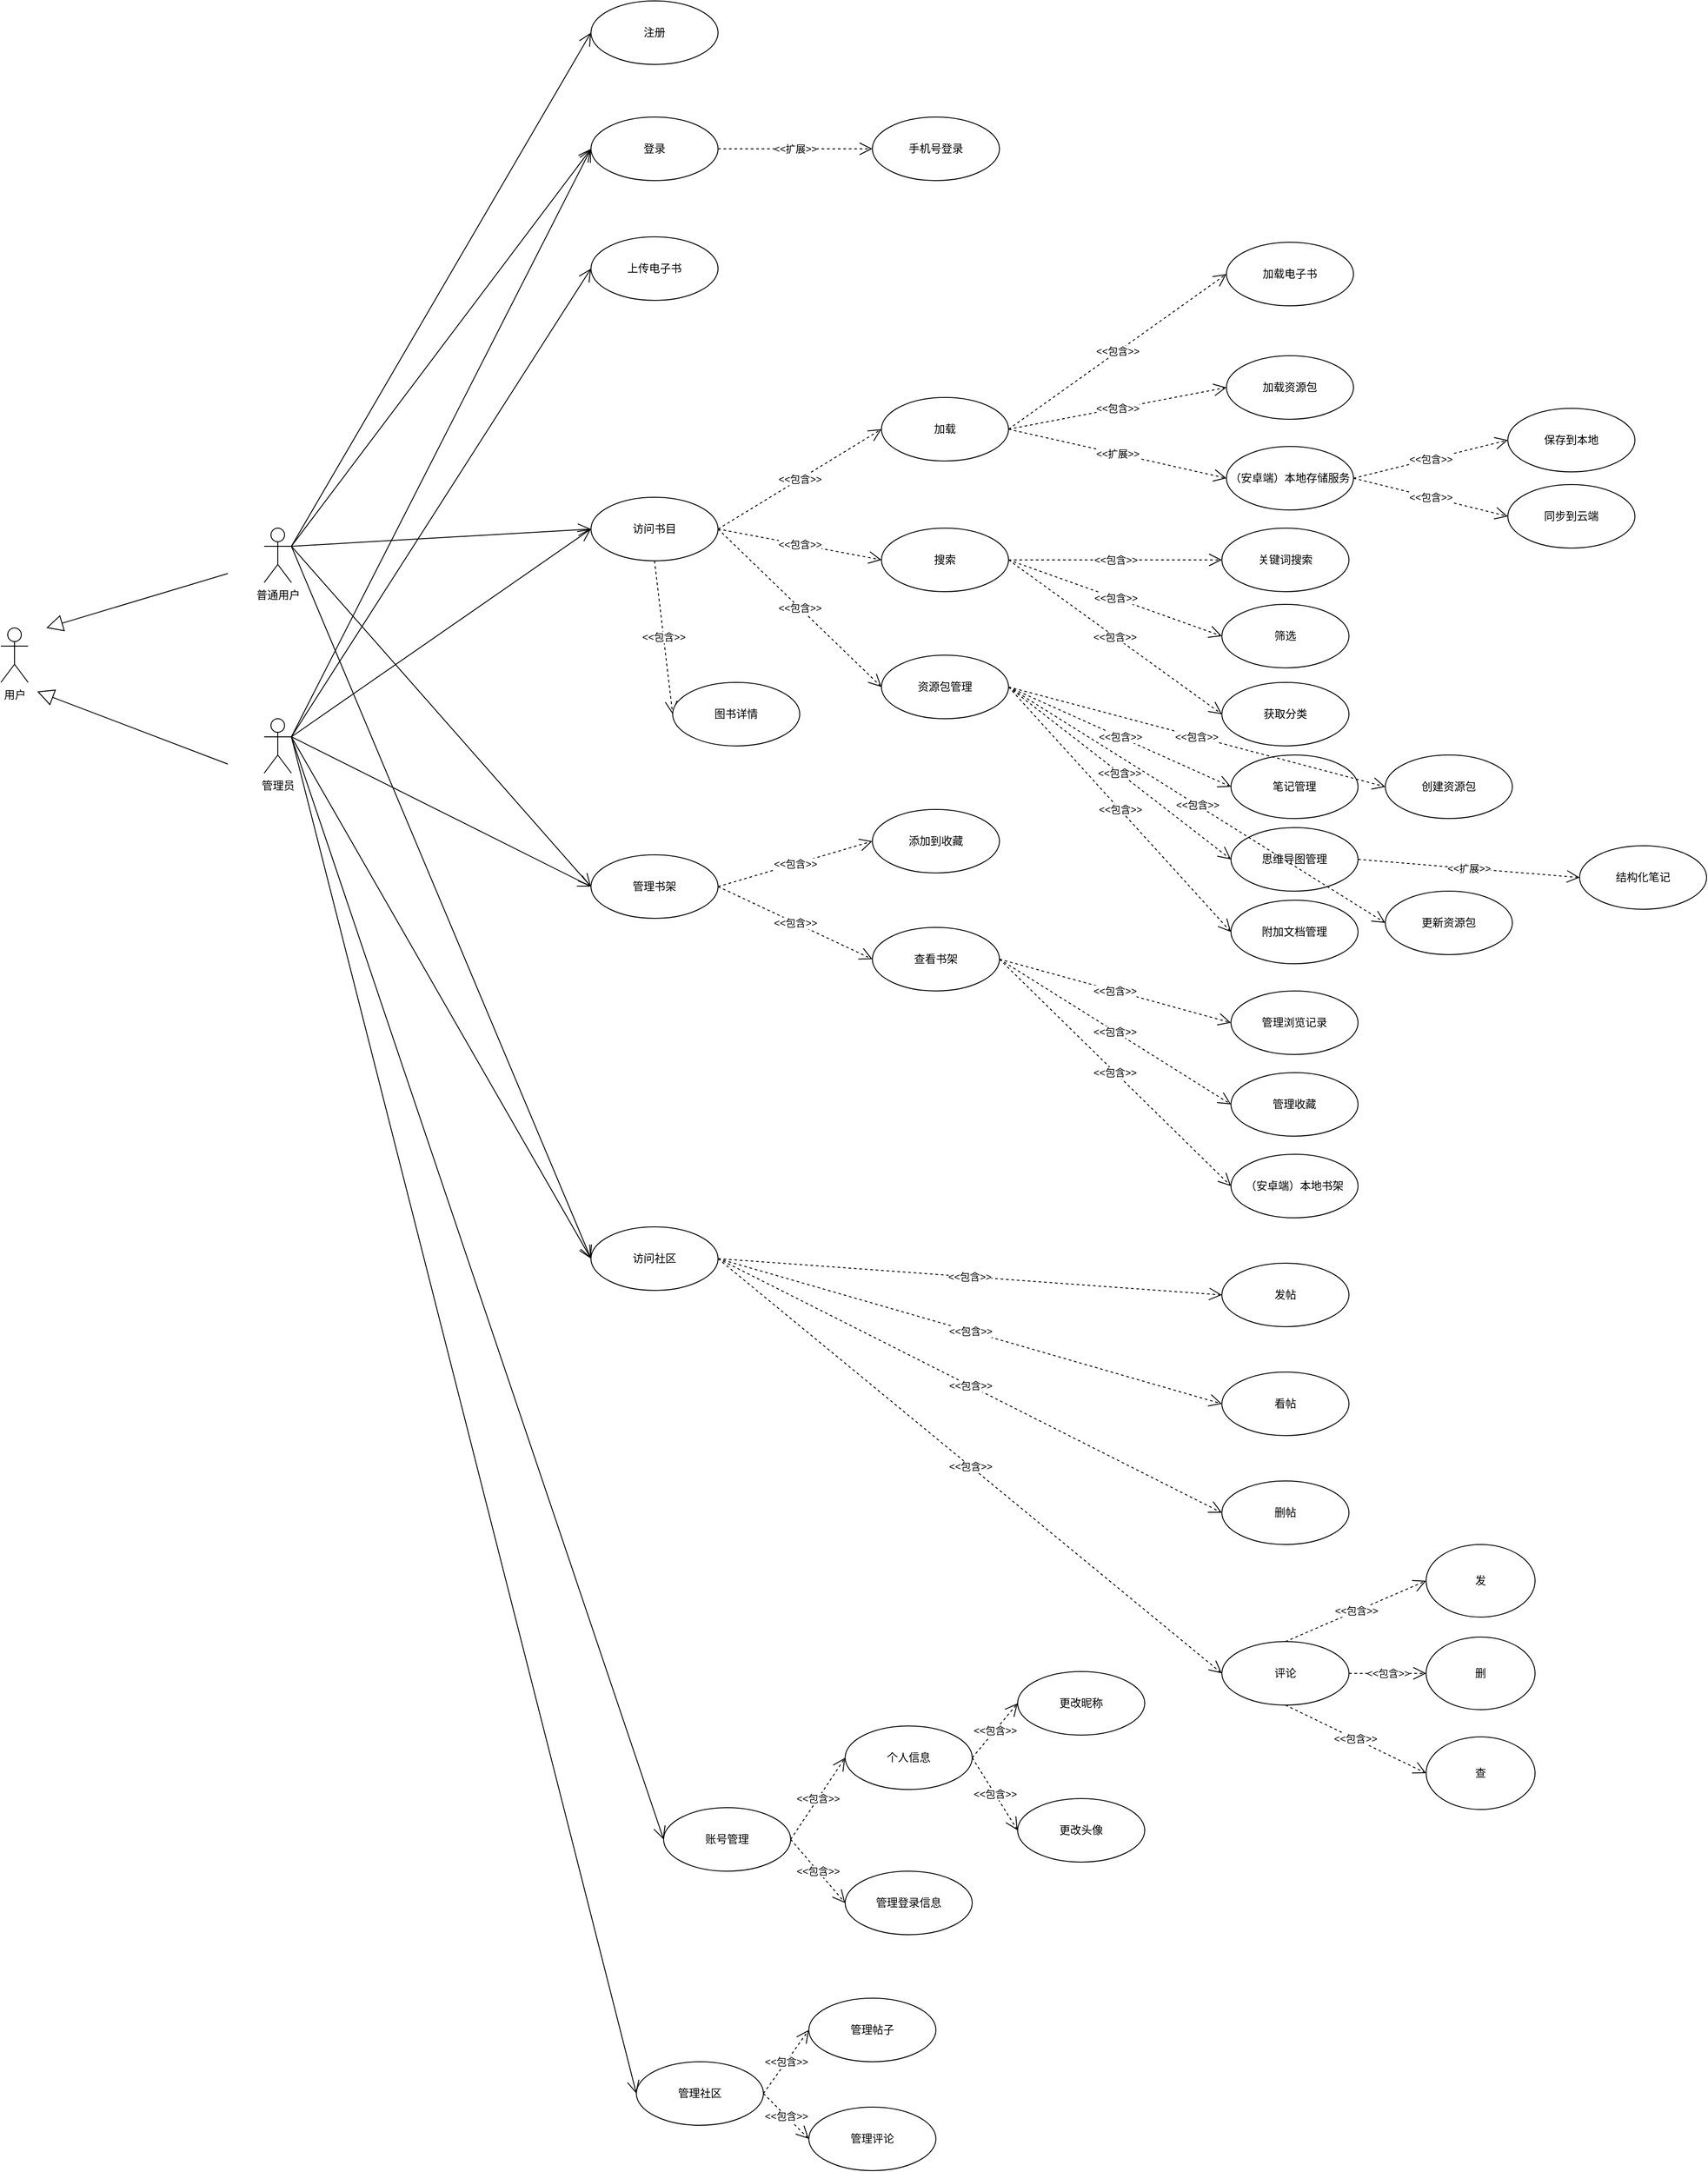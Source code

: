 <mxfile version="24.7.17">
  <diagram name="第 1 页" id="O_TVJAIN3mI4gC8E25hf">
    <mxGraphModel dx="4679" dy="2842" grid="1" gridSize="10" guides="1" tooltips="1" connect="1" arrows="1" fold="1" page="1" pageScale="1" pageWidth="1169" pageHeight="827" math="0" shadow="0">
      <root>
        <mxCell id="0" />
        <mxCell id="1" parent="0" />
        <mxCell id="Qy2FcHeW8lUbi_L-Tog1-14" value="登录" style="ellipse;whiteSpace=wrap;html=1;" parent="1" vertex="1">
          <mxGeometry x="80" y="-273" width="140" height="70" as="geometry" />
        </mxCell>
        <mxCell id="Qy2FcHeW8lUbi_L-Tog1-15" value="注册" style="ellipse;whiteSpace=wrap;html=1;" parent="1" vertex="1">
          <mxGeometry x="80" y="-401" width="140" height="70" as="geometry" />
        </mxCell>
        <mxCell id="Qy2FcHeW8lUbi_L-Tog1-20" value="手机号登录" style="ellipse;whiteSpace=wrap;html=1;" parent="1" vertex="1">
          <mxGeometry x="390" y="-273" width="140" height="70" as="geometry" />
        </mxCell>
        <mxCell id="Qy2FcHeW8lUbi_L-Tog1-39" value="用户" style="shape=umlActor;verticalLabelPosition=bottom;verticalAlign=top;html=1;" parent="1" vertex="1">
          <mxGeometry x="-570" y="290" width="30" height="60" as="geometry" />
        </mxCell>
        <mxCell id="Qy2FcHeW8lUbi_L-Tog1-40" value="普通用户" style="shape=umlActor;verticalLabelPosition=bottom;verticalAlign=top;html=1;" parent="1" vertex="1">
          <mxGeometry x="-280" y="180" width="30" height="60" as="geometry" />
        </mxCell>
        <mxCell id="Qy2FcHeW8lUbi_L-Tog1-41" value="管理员" style="shape=umlActor;verticalLabelPosition=bottom;verticalAlign=top;html=1;" parent="1" vertex="1">
          <mxGeometry x="-280" y="390" width="30" height="60" as="geometry" />
        </mxCell>
        <mxCell id="Qy2FcHeW8lUbi_L-Tog1-44" value="" style="endArrow=block;endSize=16;endFill=0;html=1;rounded=0;" parent="1" edge="1">
          <mxGeometry width="160" relative="1" as="geometry">
            <mxPoint x="-320" y="440" as="sourcePoint" />
            <mxPoint x="-530" y="360" as="targetPoint" />
          </mxGeometry>
        </mxCell>
        <mxCell id="Qy2FcHeW8lUbi_L-Tog1-45" value="" style="endArrow=block;endSize=16;endFill=0;html=1;rounded=0;" parent="1" edge="1">
          <mxGeometry width="160" relative="1" as="geometry">
            <mxPoint x="-320" y="230" as="sourcePoint" />
            <mxPoint x="-520" y="290" as="targetPoint" />
          </mxGeometry>
        </mxCell>
        <mxCell id="5e-f3okI-LpSm5Znyrr7-1" value="上传电子书" style="ellipse;whiteSpace=wrap;html=1;" parent="1" vertex="1">
          <mxGeometry x="80" y="-141" width="140" height="70" as="geometry" />
        </mxCell>
        <mxCell id="5e-f3okI-LpSm5Znyrr7-9" value="查看书架" style="ellipse;whiteSpace=wrap;html=1;" parent="1" vertex="1">
          <mxGeometry x="390" y="620" width="140" height="70" as="geometry" />
        </mxCell>
        <mxCell id="5e-f3okI-LpSm5Znyrr7-10" value="管理书架" style="ellipse;whiteSpace=wrap;html=1;" parent="1" vertex="1">
          <mxGeometry x="80" y="540" width="140" height="70" as="geometry" />
        </mxCell>
        <mxCell id="5e-f3okI-LpSm5Znyrr7-14" value="加载" style="ellipse;whiteSpace=wrap;html=1;" parent="1" vertex="1">
          <mxGeometry x="400" y="36" width="140" height="70" as="geometry" />
        </mxCell>
        <mxCell id="5e-f3okI-LpSm5Znyrr7-15" value="加载电子书" style="ellipse;whiteSpace=wrap;html=1;" parent="1" vertex="1">
          <mxGeometry x="780" y="-135" width="140" height="70" as="geometry" />
        </mxCell>
        <mxCell id="5e-f3okI-LpSm5Znyrr7-16" value="加载资源包" style="ellipse;whiteSpace=wrap;html=1;" parent="1" vertex="1">
          <mxGeometry x="780" y="-10" width="140" height="70" as="geometry" />
        </mxCell>
        <mxCell id="5e-f3okI-LpSm5Znyrr7-17" value="&amp;lt;&amp;lt;包含&amp;gt;&amp;gt;" style="endArrow=open;endSize=12;dashed=1;html=1;rounded=0;exitX=1;exitY=0.5;exitDx=0;exitDy=0;entryX=0;entryY=0.5;entryDx=0;entryDy=0;" parent="1" source="5e-f3okI-LpSm5Znyrr7-14" target="5e-f3okI-LpSm5Znyrr7-15" edge="1">
          <mxGeometry width="160" relative="1" as="geometry">
            <mxPoint x="460" y="-44" as="sourcePoint" />
            <mxPoint x="620" y="-44" as="targetPoint" />
          </mxGeometry>
        </mxCell>
        <mxCell id="5e-f3okI-LpSm5Znyrr7-18" value="&amp;lt;&amp;lt;包含&amp;gt;&amp;gt;" style="endArrow=open;endSize=12;dashed=1;html=1;rounded=0;exitX=1;exitY=0.5;exitDx=0;exitDy=0;entryX=0;entryY=0.5;entryDx=0;entryDy=0;" parent="1" source="5e-f3okI-LpSm5Znyrr7-14" target="5e-f3okI-LpSm5Znyrr7-16" edge="1">
          <mxGeometry width="160" relative="1" as="geometry">
            <mxPoint x="490" y="156" as="sourcePoint" />
            <mxPoint x="650" y="156" as="targetPoint" />
          </mxGeometry>
        </mxCell>
        <mxCell id="5e-f3okI-LpSm5Znyrr7-20" value="&amp;lt;&amp;lt;扩展&amp;gt;&amp;gt;" style="endArrow=open;endSize=12;dashed=1;html=1;rounded=0;exitX=1;exitY=0.5;exitDx=0;exitDy=0;entryX=0;entryY=0.5;entryDx=0;entryDy=0;" parent="1" source="5e-f3okI-LpSm5Znyrr7-14" target="5e-f3okI-LpSm5Znyrr7-21" edge="1">
          <mxGeometry width="160" relative="1" as="geometry">
            <mxPoint x="490" y="201" as="sourcePoint" />
            <mxPoint x="610" y="261" as="targetPoint" />
          </mxGeometry>
        </mxCell>
        <mxCell id="5e-f3okI-LpSm5Znyrr7-21" value="（安卓端）本地存储服务" style="ellipse;whiteSpace=wrap;html=1;" parent="1" vertex="1">
          <mxGeometry x="780" y="90" width="140" height="70" as="geometry" />
        </mxCell>
        <mxCell id="5e-f3okI-LpSm5Znyrr7-26" value="&amp;lt;&amp;lt;包含&amp;gt;&amp;gt;" style="endArrow=open;endSize=12;dashed=1;html=1;rounded=0;exitX=1;exitY=0.5;exitDx=0;exitDy=0;entryX=0;entryY=0.5;entryDx=0;entryDy=0;" parent="1" source="5e-f3okI-LpSm5Znyrr7-9" target="5e-f3okI-LpSm5Znyrr7-27" edge="1">
          <mxGeometry width="160" relative="1" as="geometry">
            <mxPoint x="420" y="840" as="sourcePoint" />
            <mxPoint x="550" y="880" as="targetPoint" />
          </mxGeometry>
        </mxCell>
        <mxCell id="5e-f3okI-LpSm5Znyrr7-27" value="管理浏览记录" style="ellipse;whiteSpace=wrap;html=1;" parent="1" vertex="1">
          <mxGeometry x="785" y="690" width="140" height="70" as="geometry" />
        </mxCell>
        <mxCell id="5e-f3okI-LpSm5Znyrr7-28" value="管理收藏" style="ellipse;whiteSpace=wrap;html=1;" parent="1" vertex="1">
          <mxGeometry x="785" y="780" width="140" height="70" as="geometry" />
        </mxCell>
        <mxCell id="5e-f3okI-LpSm5Znyrr7-29" value="&amp;lt;&amp;lt;包含&amp;gt;&amp;gt;" style="endArrow=open;endSize=12;dashed=1;html=1;rounded=0;exitX=1;exitY=0.5;exitDx=0;exitDy=0;entryX=0;entryY=0.5;entryDx=0;entryDy=0;" parent="1" source="5e-f3okI-LpSm5Znyrr7-9" target="5e-f3okI-LpSm5Znyrr7-28" edge="1">
          <mxGeometry width="160" relative="1" as="geometry">
            <mxPoint x="390" y="850" as="sourcePoint" />
            <mxPoint x="550" y="850" as="targetPoint" />
          </mxGeometry>
        </mxCell>
        <mxCell id="5e-f3okI-LpSm5Znyrr7-30" value="（安卓端）本地书架" style="ellipse;whiteSpace=wrap;html=1;" parent="1" vertex="1">
          <mxGeometry x="785" y="870" width="140" height="70" as="geometry" />
        </mxCell>
        <mxCell id="5e-f3okI-LpSm5Znyrr7-31" value="&amp;lt;&amp;lt;包含&amp;gt;&amp;gt;" style="endArrow=open;endSize=12;dashed=1;html=1;rounded=0;exitX=1;exitY=0.5;exitDx=0;exitDy=0;entryX=0;entryY=0.5;entryDx=0;entryDy=0;" parent="1" source="5e-f3okI-LpSm5Znyrr7-9" target="5e-f3okI-LpSm5Znyrr7-30" edge="1">
          <mxGeometry width="160" relative="1" as="geometry">
            <mxPoint x="450" y="840" as="sourcePoint" />
            <mxPoint x="610" y="840" as="targetPoint" />
          </mxGeometry>
        </mxCell>
        <mxCell id="5e-f3okI-LpSm5Znyrr7-35" value="&amp;lt;&amp;lt;扩展&amp;gt;&amp;gt;" style="endArrow=open;endSize=12;dashed=1;html=1;rounded=0;entryX=0;entryY=0.5;entryDx=0;entryDy=0;exitX=1;exitY=0.5;exitDx=0;exitDy=0;" parent="1" source="Qy2FcHeW8lUbi_L-Tog1-14" target="Qy2FcHeW8lUbi_L-Tog1-20" edge="1">
          <mxGeometry width="160" relative="1" as="geometry">
            <mxPoint x="390" y="-321" as="sourcePoint" />
            <mxPoint x="550" y="-321" as="targetPoint" />
          </mxGeometry>
        </mxCell>
        <mxCell id="5e-f3okI-LpSm5Znyrr7-37" value="" style="endArrow=open;endFill=1;endSize=12;html=1;rounded=0;exitX=1;exitY=0.333;exitDx=0;exitDy=0;exitPerimeter=0;entryX=0;entryY=0.5;entryDx=0;entryDy=0;" parent="1" source="Qy2FcHeW8lUbi_L-Tog1-40" target="Qy2FcHeW8lUbi_L-Tog1-15" edge="1">
          <mxGeometry width="160" relative="1" as="geometry">
            <mxPoint x="-330" y="140" as="sourcePoint" />
            <mxPoint x="-170" y="140" as="targetPoint" />
          </mxGeometry>
        </mxCell>
        <mxCell id="5e-f3okI-LpSm5Znyrr7-38" value="" style="endArrow=open;endFill=1;endSize=12;html=1;rounded=0;exitX=1;exitY=0.333;exitDx=0;exitDy=0;exitPerimeter=0;entryX=0;entryY=0.5;entryDx=0;entryDy=0;" parent="1" source="Qy2FcHeW8lUbi_L-Tog1-40" target="Qy2FcHeW8lUbi_L-Tog1-14" edge="1">
          <mxGeometry width="160" relative="1" as="geometry">
            <mxPoint x="-240" y="210" as="sourcePoint" />
            <mxPoint x="-150" y="145" as="targetPoint" />
          </mxGeometry>
        </mxCell>
        <mxCell id="5e-f3okI-LpSm5Znyrr7-40" value="" style="endArrow=open;endFill=1;endSize=12;html=1;rounded=0;exitX=1;exitY=0.333;exitDx=0;exitDy=0;exitPerimeter=0;entryX=0;entryY=0.5;entryDx=0;entryDy=0;" parent="1" source="Qy2FcHeW8lUbi_L-Tog1-41" target="Qy2FcHeW8lUbi_L-Tog1-14" edge="1">
          <mxGeometry width="160" relative="1" as="geometry">
            <mxPoint x="-240" y="210" as="sourcePoint" />
            <mxPoint x="-150" y="515" as="targetPoint" />
          </mxGeometry>
        </mxCell>
        <mxCell id="5e-f3okI-LpSm5Znyrr7-41" value="" style="endArrow=open;endFill=1;endSize=12;html=1;rounded=0;exitX=1;exitY=0.333;exitDx=0;exitDy=0;exitPerimeter=0;entryX=0;entryY=0.5;entryDx=0;entryDy=0;" parent="1" source="Qy2FcHeW8lUbi_L-Tog1-41" target="5e-f3okI-LpSm5Znyrr7-1" edge="1">
          <mxGeometry width="160" relative="1" as="geometry">
            <mxPoint x="-240" y="420" as="sourcePoint" />
            <mxPoint x="-150" y="285" as="targetPoint" />
          </mxGeometry>
        </mxCell>
        <mxCell id="5e-f3okI-LpSm5Znyrr7-43" value="" style="endArrow=open;endFill=1;endSize=12;html=1;rounded=0;exitX=1;exitY=0.333;exitDx=0;exitDy=0;exitPerimeter=0;entryX=0;entryY=0.5;entryDx=0;entryDy=0;" parent="1" source="Qy2FcHeW8lUbi_L-Tog1-40" target="5e-f3okI-LpSm5Znyrr7-10" edge="1">
          <mxGeometry width="160" relative="1" as="geometry">
            <mxPoint x="-240" y="210" as="sourcePoint" />
            <mxPoint x="110" y="705" as="targetPoint" />
          </mxGeometry>
        </mxCell>
        <mxCell id="5e-f3okI-LpSm5Znyrr7-46" value="" style="endArrow=open;endFill=1;endSize=12;html=1;rounded=0;exitX=1;exitY=0.333;exitDx=0;exitDy=0;exitPerimeter=0;entryX=0;entryY=0.5;entryDx=0;entryDy=0;" parent="1" source="Qy2FcHeW8lUbi_L-Tog1-41" target="5e-f3okI-LpSm5Znyrr7-10" edge="1">
          <mxGeometry width="160" relative="1" as="geometry">
            <mxPoint x="-230" y="430" as="sourcePoint" />
            <mxPoint x="120" y="715" as="targetPoint" />
          </mxGeometry>
        </mxCell>
        <mxCell id="5e-f3okI-LpSm5Znyrr7-48" value="添加到收藏" style="ellipse;whiteSpace=wrap;html=1;" parent="1" vertex="1">
          <mxGeometry x="390" y="490" width="140" height="70" as="geometry" />
        </mxCell>
        <mxCell id="5e-f3okI-LpSm5Znyrr7-50" value="&amp;lt;&amp;lt;包含&amp;gt;&amp;gt;" style="endArrow=open;endSize=12;dashed=1;html=1;rounded=0;entryX=0;entryY=0.5;entryDx=0;entryDy=0;exitX=1;exitY=0.5;exitDx=0;exitDy=0;" parent="1" source="5e-f3okI-LpSm5Znyrr7-10" target="5e-f3okI-LpSm5Znyrr7-48" edge="1">
          <mxGeometry width="160" relative="1" as="geometry">
            <mxPoint x="140" y="680" as="sourcePoint" />
            <mxPoint x="300" y="680" as="targetPoint" />
          </mxGeometry>
        </mxCell>
        <mxCell id="5e-f3okI-LpSm5Znyrr7-51" value="&amp;lt;&amp;lt;包含&amp;gt;&amp;gt;" style="endArrow=open;endSize=12;dashed=1;html=1;rounded=0;entryX=0;entryY=0.5;entryDx=0;entryDy=0;exitX=1;exitY=0.5;exitDx=0;exitDy=0;" parent="1" source="5e-f3okI-LpSm5Znyrr7-10" target="5e-f3okI-LpSm5Znyrr7-9" edge="1">
          <mxGeometry width="160" relative="1" as="geometry">
            <mxPoint x="260" y="605" as="sourcePoint" />
            <mxPoint x="400" y="595" as="targetPoint" />
          </mxGeometry>
        </mxCell>
        <mxCell id="5e-f3okI-LpSm5Znyrr7-52" value="访问书目" style="ellipse;whiteSpace=wrap;html=1;" parent="1" vertex="1">
          <mxGeometry x="80" y="146" width="140" height="70" as="geometry" />
        </mxCell>
        <mxCell id="5e-f3okI-LpSm5Znyrr7-53" value="&amp;lt;&amp;lt;包含&amp;gt;&amp;gt;" style="endArrow=open;endSize=12;dashed=1;html=1;rounded=0;entryX=0;entryY=0.5;entryDx=0;entryDy=0;exitX=1;exitY=0.5;exitDx=0;exitDy=0;" parent="1" source="5e-f3okI-LpSm5Znyrr7-52" target="5e-f3okI-LpSm5Znyrr7-14" edge="1">
          <mxGeometry width="160" relative="1" as="geometry">
            <mxPoint x="90" y="106" as="sourcePoint" />
            <mxPoint x="250" y="106" as="targetPoint" />
          </mxGeometry>
        </mxCell>
        <mxCell id="5e-f3okI-LpSm5Znyrr7-54" value="" style="endArrow=open;endFill=1;endSize=12;html=1;rounded=0;exitX=1;exitY=0.333;exitDx=0;exitDy=0;exitPerimeter=0;entryX=0;entryY=0.5;entryDx=0;entryDy=0;" parent="1" source="Qy2FcHeW8lUbi_L-Tog1-40" target="5e-f3okI-LpSm5Znyrr7-52" edge="1">
          <mxGeometry width="160" relative="1" as="geometry">
            <mxPoint x="-240" y="210" as="sourcePoint" />
            <mxPoint x="110" y="515" as="targetPoint" />
          </mxGeometry>
        </mxCell>
        <mxCell id="5e-f3okI-LpSm5Znyrr7-55" value="" style="endArrow=open;endFill=1;endSize=12;html=1;rounded=0;exitX=1;exitY=0.333;exitDx=0;exitDy=0;exitPerimeter=0;entryX=0;entryY=0.5;entryDx=0;entryDy=0;" parent="1" source="Qy2FcHeW8lUbi_L-Tog1-41" target="5e-f3okI-LpSm5Znyrr7-52" edge="1">
          <mxGeometry width="160" relative="1" as="geometry">
            <mxPoint x="-240" y="210" as="sourcePoint" />
            <mxPoint x="110" y="685" as="targetPoint" />
          </mxGeometry>
        </mxCell>
        <mxCell id="5e-f3okI-LpSm5Znyrr7-56" value="&amp;lt;&amp;lt;包含&amp;gt;&amp;gt;" style="endArrow=open;endSize=12;dashed=1;html=1;rounded=0;exitX=1;exitY=0.5;exitDx=0;exitDy=0;entryX=0;entryY=0.5;entryDx=0;entryDy=0;" parent="1" source="5e-f3okI-LpSm5Znyrr7-52" target="5e-f3okI-LpSm5Znyrr7-57" edge="1">
          <mxGeometry width="160" relative="1" as="geometry">
            <mxPoint x="330" y="316" as="sourcePoint" />
            <mxPoint x="400" y="286" as="targetPoint" />
          </mxGeometry>
        </mxCell>
        <mxCell id="5e-f3okI-LpSm5Znyrr7-57" value="资源包管理" style="ellipse;whiteSpace=wrap;html=1;" parent="1" vertex="1">
          <mxGeometry x="400" y="320" width="140" height="70" as="geometry" />
        </mxCell>
        <mxCell id="5e-f3okI-LpSm5Znyrr7-58" value="访问社区" style="ellipse;whiteSpace=wrap;html=1;" parent="1" vertex="1">
          <mxGeometry x="80" y="950" width="140" height="70" as="geometry" />
        </mxCell>
        <mxCell id="5e-f3okI-LpSm5Znyrr7-59" value="管理社区" style="ellipse;whiteSpace=wrap;html=1;" parent="1" vertex="1">
          <mxGeometry x="130" y="1870" width="140" height="70" as="geometry" />
        </mxCell>
        <mxCell id="5e-f3okI-LpSm5Znyrr7-60" value="笔记管理" style="ellipse;whiteSpace=wrap;html=1;" parent="1" vertex="1">
          <mxGeometry x="785" y="430" width="140" height="70" as="geometry" />
        </mxCell>
        <mxCell id="5e-f3okI-LpSm5Znyrr7-61" value="思维导图管理" style="ellipse;whiteSpace=wrap;html=1;" parent="1" vertex="1">
          <mxGeometry x="785" y="510" width="140" height="70" as="geometry" />
        </mxCell>
        <mxCell id="5e-f3okI-LpSm5Znyrr7-62" value="&amp;lt;&amp;lt;包含&amp;gt;&amp;gt;" style="endArrow=open;endSize=12;dashed=1;html=1;rounded=0;exitX=1;exitY=0.5;exitDx=0;exitDy=0;entryX=0;entryY=0.5;entryDx=0;entryDy=0;" parent="1" source="5e-f3okI-LpSm5Znyrr7-57" target="5e-f3okI-LpSm5Znyrr7-60" edge="1">
          <mxGeometry width="160" relative="1" as="geometry">
            <mxPoint x="570" y="280" as="sourcePoint" />
            <mxPoint x="730" y="280" as="targetPoint" />
          </mxGeometry>
        </mxCell>
        <mxCell id="5e-f3okI-LpSm5Znyrr7-63" value="&amp;lt;&amp;lt;包含&amp;gt;&amp;gt;" style="endArrow=open;endSize=12;dashed=1;html=1;rounded=0;exitX=1;exitY=0.5;exitDx=0;exitDy=0;entryX=0;entryY=0.5;entryDx=0;entryDy=0;" parent="1" source="5e-f3okI-LpSm5Znyrr7-57" target="5e-f3okI-LpSm5Znyrr7-61" edge="1">
          <mxGeometry width="160" relative="1" as="geometry">
            <mxPoint x="580" y="290" as="sourcePoint" />
            <mxPoint x="740" y="290" as="targetPoint" />
          </mxGeometry>
        </mxCell>
        <mxCell id="5e-f3okI-LpSm5Znyrr7-64" value="结构化笔记" style="ellipse;whiteSpace=wrap;html=1;" parent="1" vertex="1">
          <mxGeometry x="1169" y="530" width="140" height="70" as="geometry" />
        </mxCell>
        <mxCell id="5e-f3okI-LpSm5Znyrr7-65" value="&amp;lt;&amp;lt;扩展&amp;gt;&amp;gt;" style="endArrow=open;endSize=12;dashed=1;html=1;rounded=0;exitX=1;exitY=0.5;exitDx=0;exitDy=0;entryX=0;entryY=0.5;entryDx=0;entryDy=0;" parent="1" source="5e-f3okI-LpSm5Znyrr7-61" target="5e-f3okI-LpSm5Znyrr7-64" edge="1">
          <mxGeometry width="160" relative="1" as="geometry">
            <mxPoint x="590" y="300" as="sourcePoint" />
            <mxPoint x="750" y="300" as="targetPoint" />
          </mxGeometry>
        </mxCell>
        <mxCell id="5e-f3okI-LpSm5Znyrr7-66" value="&amp;lt;&amp;lt;包含&amp;gt;&amp;gt;" style="endArrow=open;endSize=12;dashed=1;html=1;rounded=0;exitX=1;exitY=0.5;exitDx=0;exitDy=0;entryX=0;entryY=0.5;entryDx=0;entryDy=0;" parent="1" source="5e-f3okI-LpSm5Znyrr7-58" target="5e-f3okI-LpSm5Znyrr7-68" edge="1">
          <mxGeometry width="160" relative="1" as="geometry">
            <mxPoint x="330" y="1185" as="sourcePoint" />
            <mxPoint x="300" y="1180" as="targetPoint" />
          </mxGeometry>
        </mxCell>
        <mxCell id="5e-f3okI-LpSm5Znyrr7-67" value="&amp;lt;&amp;lt;包含&amp;gt;&amp;gt;" style="endArrow=open;endSize=12;dashed=1;html=1;rounded=0;exitX=1;exitY=0.5;exitDx=0;exitDy=0;entryX=0;entryY=0.5;entryDx=0;entryDy=0;" parent="1" source="5e-f3okI-LpSm5Znyrr7-58" target="5e-f3okI-LpSm5Znyrr7-69" edge="1">
          <mxGeometry width="160" relative="1" as="geometry">
            <mxPoint x="290" y="870" as="sourcePoint" />
            <mxPoint x="450" y="870" as="targetPoint" />
          </mxGeometry>
        </mxCell>
        <mxCell id="5e-f3okI-LpSm5Znyrr7-68" value="发帖" style="ellipse;whiteSpace=wrap;html=1;" parent="1" vertex="1">
          <mxGeometry x="775" y="990" width="140" height="70" as="geometry" />
        </mxCell>
        <mxCell id="5e-f3okI-LpSm5Znyrr7-69" value="评论" style="ellipse;whiteSpace=wrap;html=1;" parent="1" vertex="1">
          <mxGeometry x="775" y="1407" width="140" height="70" as="geometry" />
        </mxCell>
        <mxCell id="5e-f3okI-LpSm5Znyrr7-72" value="" style="endArrow=open;endFill=1;endSize=12;html=1;rounded=0;exitX=1;exitY=0.333;exitDx=0;exitDy=0;exitPerimeter=0;entryX=0;entryY=0.5;entryDx=0;entryDy=0;" parent="1" source="Qy2FcHeW8lUbi_L-Tog1-40" target="5e-f3okI-LpSm5Znyrr7-58" edge="1">
          <mxGeometry width="160" relative="1" as="geometry">
            <mxPoint x="-220" y="640" as="sourcePoint" />
            <mxPoint x="-60" y="640" as="targetPoint" />
          </mxGeometry>
        </mxCell>
        <mxCell id="5e-f3okI-LpSm5Znyrr7-73" value="" style="endArrow=open;endFill=1;endSize=12;html=1;rounded=0;exitX=1;exitY=0.333;exitDx=0;exitDy=0;exitPerimeter=0;entryX=0;entryY=0.5;entryDx=0;entryDy=0;" parent="1" source="Qy2FcHeW8lUbi_L-Tog1-41" target="5e-f3okI-LpSm5Znyrr7-58" edge="1">
          <mxGeometry width="160" relative="1" as="geometry">
            <mxPoint x="-240" y="210" as="sourcePoint" />
            <mxPoint x="100" y="1014" as="targetPoint" />
          </mxGeometry>
        </mxCell>
        <mxCell id="5e-f3okI-LpSm5Znyrr7-74" value="" style="endArrow=open;endFill=1;endSize=12;html=1;rounded=0;exitX=1;exitY=0.333;exitDx=0;exitDy=0;exitPerimeter=0;entryX=0;entryY=0.5;entryDx=0;entryDy=0;" parent="1" source="Qy2FcHeW8lUbi_L-Tog1-41" target="5e-f3okI-LpSm5Znyrr7-59" edge="1">
          <mxGeometry width="160" relative="1" as="geometry">
            <mxPoint x="-240" y="420" as="sourcePoint" />
            <mxPoint x="100" y="1014" as="targetPoint" />
          </mxGeometry>
        </mxCell>
        <mxCell id="5e-f3okI-LpSm5Znyrr7-75" value="管理帖子" style="ellipse;whiteSpace=wrap;html=1;" parent="1" vertex="1">
          <mxGeometry x="320" y="1800" width="140" height="70" as="geometry" />
        </mxCell>
        <mxCell id="5e-f3okI-LpSm5Znyrr7-76" value="管理评论" style="ellipse;whiteSpace=wrap;html=1;" parent="1" vertex="1">
          <mxGeometry x="320" y="1920" width="140" height="70" as="geometry" />
        </mxCell>
        <mxCell id="5e-f3okI-LpSm5Znyrr7-77" value="&amp;lt;&amp;lt;包含&amp;gt;&amp;gt;" style="endArrow=open;endSize=12;dashed=1;html=1;rounded=0;exitX=1;exitY=0.5;exitDx=0;exitDy=0;entryX=0;entryY=0.5;entryDx=0;entryDy=0;" parent="1" source="5e-f3okI-LpSm5Znyrr7-59" target="5e-f3okI-LpSm5Znyrr7-75" edge="1">
          <mxGeometry width="160" relative="1" as="geometry">
            <mxPoint x="530" y="2261" as="sourcePoint" />
            <mxPoint x="690" y="2261" as="targetPoint" />
          </mxGeometry>
        </mxCell>
        <mxCell id="5e-f3okI-LpSm5Znyrr7-79" value="&amp;lt;&amp;lt;包含&amp;gt;&amp;gt;" style="endArrow=open;endSize=12;dashed=1;html=1;rounded=0;exitX=1;exitY=0.5;exitDx=0;exitDy=0;entryX=0;entryY=0.5;entryDx=0;entryDy=0;" parent="1" source="5e-f3okI-LpSm5Znyrr7-59" target="5e-f3okI-LpSm5Znyrr7-76" edge="1">
          <mxGeometry width="160" relative="1" as="geometry">
            <mxPoint x="590" y="2182" as="sourcePoint" />
            <mxPoint x="740" y="2166" as="targetPoint" />
          </mxGeometry>
        </mxCell>
        <mxCell id="dR5mo-0FkmefnlxI58HY-2" value="&amp;lt;&amp;lt;包含&amp;gt;&amp;gt;" style="endArrow=open;endSize=12;dashed=1;html=1;rounded=0;exitX=1;exitY=0.5;exitDx=0;exitDy=0;entryX=0;entryY=0.5;entryDx=0;entryDy=0;" parent="1" source="5e-f3okI-LpSm5Znyrr7-21" target="dR5mo-0FkmefnlxI58HY-4" edge="1">
          <mxGeometry width="160" relative="1" as="geometry">
            <mxPoint x="930" y="130" as="sourcePoint" />
            <mxPoint x="1110" y="130" as="targetPoint" />
          </mxGeometry>
        </mxCell>
        <mxCell id="dR5mo-0FkmefnlxI58HY-3" value="&amp;lt;&amp;lt;包含&amp;gt;&amp;gt;" style="endArrow=open;endSize=12;dashed=1;html=1;rounded=0;exitX=1;exitY=0.5;exitDx=0;exitDy=0;entryX=0;entryY=0.5;entryDx=0;entryDy=0;" parent="1" source="5e-f3okI-LpSm5Znyrr7-21" target="dR5mo-0FkmefnlxI58HY-5" edge="1">
          <mxGeometry width="160" relative="1" as="geometry">
            <mxPoint x="940" y="190" as="sourcePoint" />
            <mxPoint x="1100" y="190" as="targetPoint" />
          </mxGeometry>
        </mxCell>
        <mxCell id="dR5mo-0FkmefnlxI58HY-4" value="保存到本地" style="ellipse;whiteSpace=wrap;html=1;" parent="1" vertex="1">
          <mxGeometry x="1090" y="48" width="140" height="70" as="geometry" />
        </mxCell>
        <mxCell id="dR5mo-0FkmefnlxI58HY-5" value="同步到云端" style="ellipse;whiteSpace=wrap;html=1;" parent="1" vertex="1">
          <mxGeometry x="1090" y="132" width="140" height="70" as="geometry" />
        </mxCell>
        <mxCell id="A5q5cnwOEZsMClqar6XY-1" value="&amp;lt;&amp;lt;包含&amp;gt;&amp;gt;" style="endArrow=open;endSize=12;dashed=1;html=1;rounded=0;exitX=1;exitY=0.5;exitDx=0;exitDy=0;entryX=0;entryY=0.5;entryDx=0;entryDy=0;" parent="1" source="5e-f3okI-LpSm5Znyrr7-52" target="A5q5cnwOEZsMClqar6XY-2" edge="1">
          <mxGeometry width="160" relative="1" as="geometry">
            <mxPoint x="240" y="191" as="sourcePoint" />
            <mxPoint x="400" y="210" as="targetPoint" />
          </mxGeometry>
        </mxCell>
        <mxCell id="A5q5cnwOEZsMClqar6XY-2" value="搜索" style="ellipse;whiteSpace=wrap;html=1;" parent="1" vertex="1">
          <mxGeometry x="400" y="180" width="140" height="70" as="geometry" />
        </mxCell>
        <mxCell id="A5q5cnwOEZsMClqar6XY-3" value="&amp;lt;&amp;lt;包含&amp;gt;&amp;gt;" style="endArrow=open;endSize=12;dashed=1;html=1;rounded=0;exitX=1;exitY=0.5;exitDx=0;exitDy=0;entryX=0;entryY=0.5;entryDx=0;entryDy=0;" parent="1" source="A5q5cnwOEZsMClqar6XY-2" target="A5q5cnwOEZsMClqar6XY-5" edge="1">
          <mxGeometry width="160" relative="1" as="geometry">
            <mxPoint x="250" y="201" as="sourcePoint" />
            <mxPoint x="630" y="180" as="targetPoint" />
          </mxGeometry>
        </mxCell>
        <mxCell id="A5q5cnwOEZsMClqar6XY-4" value="&amp;lt;&amp;lt;包含&amp;gt;&amp;gt;" style="endArrow=open;endSize=12;dashed=1;html=1;rounded=0;exitX=1;exitY=0.5;exitDx=0;exitDy=0;entryX=0;entryY=0.5;entryDx=0;entryDy=0;" parent="1" source="A5q5cnwOEZsMClqar6XY-2" target="A5q5cnwOEZsMClqar6XY-6" edge="1">
          <mxGeometry width="160" relative="1" as="geometry">
            <mxPoint x="550" y="225" as="sourcePoint" />
            <mxPoint x="610" y="250" as="targetPoint" />
          </mxGeometry>
        </mxCell>
        <mxCell id="A5q5cnwOEZsMClqar6XY-5" value="关键词搜索" style="ellipse;whiteSpace=wrap;html=1;" parent="1" vertex="1">
          <mxGeometry x="775" y="180" width="140" height="70" as="geometry" />
        </mxCell>
        <mxCell id="A5q5cnwOEZsMClqar6XY-6" value="筛选" style="ellipse;whiteSpace=wrap;html=1;" parent="1" vertex="1">
          <mxGeometry x="775" y="264" width="140" height="70" as="geometry" />
        </mxCell>
        <mxCell id="pS8aZtqsOyHb_CCXgNLg-2" value="&amp;lt;&amp;lt;包含&amp;gt;&amp;gt;" style="endArrow=open;endSize=12;dashed=1;html=1;rounded=0;exitX=1;exitY=0.5;exitDx=0;exitDy=0;entryX=0;entryY=0.5;entryDx=0;entryDy=0;" parent="1" source="5e-f3okI-LpSm5Znyrr7-57" target="pS8aZtqsOyHb_CCXgNLg-4" edge="1">
          <mxGeometry width="160" relative="1" as="geometry">
            <mxPoint x="550" y="365" as="sourcePoint" />
            <mxPoint x="780" y="520" as="targetPoint" />
          </mxGeometry>
        </mxCell>
        <mxCell id="pS8aZtqsOyHb_CCXgNLg-4" value="附加文档管理" style="ellipse;whiteSpace=wrap;html=1;" parent="1" vertex="1">
          <mxGeometry x="785" y="590" width="140" height="70" as="geometry" />
        </mxCell>
        <mxCell id="MphfPrN6Zr66XpzpPtNG-2" value="账号管理" style="ellipse;whiteSpace=wrap;html=1;" parent="1" vertex="1">
          <mxGeometry x="160" y="1590" width="140" height="70" as="geometry" />
        </mxCell>
        <mxCell id="MphfPrN6Zr66XpzpPtNG-3" value="" style="endArrow=open;endFill=1;endSize=12;html=1;rounded=0;exitX=1;exitY=0.333;exitDx=0;exitDy=0;exitPerimeter=0;entryX=0;entryY=0.5;entryDx=0;entryDy=0;" parent="1" source="Qy2FcHeW8lUbi_L-Tog1-41" target="MphfPrN6Zr66XpzpPtNG-2" edge="1">
          <mxGeometry width="160" relative="1" as="geometry">
            <mxPoint x="-280" y="950" as="sourcePoint" />
            <mxPoint x="-120" y="950" as="targetPoint" />
          </mxGeometry>
        </mxCell>
        <mxCell id="MqSZBQup7TKxtqyNc-Hp-38" value="&amp;lt;&amp;lt;包含&amp;gt;&amp;gt;" style="endArrow=open;endSize=12;dashed=1;html=1;rounded=0;exitX=1;exitY=0.5;exitDx=0;exitDy=0;entryX=0;entryY=0.5;entryDx=0;entryDy=0;" parent="1" source="A5q5cnwOEZsMClqar6XY-2" target="MqSZBQup7TKxtqyNc-Hp-39" edge="1">
          <mxGeometry width="160" relative="1" as="geometry">
            <mxPoint x="550" y="225" as="sourcePoint" />
            <mxPoint x="780" y="370" as="targetPoint" />
          </mxGeometry>
        </mxCell>
        <mxCell id="MqSZBQup7TKxtqyNc-Hp-39" value="获取分类" style="ellipse;whiteSpace=wrap;html=1;" parent="1" vertex="1">
          <mxGeometry x="775" y="350" width="140" height="70" as="geometry" />
        </mxCell>
        <mxCell id="rNs3XIDjv4wiHK7FwPoO-6" value="发" style="ellipse;whiteSpace=wrap;html=1;" parent="1" vertex="1">
          <mxGeometry x="1000" y="1300" width="120" height="80" as="geometry" />
        </mxCell>
        <mxCell id="rNs3XIDjv4wiHK7FwPoO-8" value="删" style="ellipse;whiteSpace=wrap;html=1;" parent="1" vertex="1">
          <mxGeometry x="1000" y="1402" width="120" height="80" as="geometry" />
        </mxCell>
        <mxCell id="rNs3XIDjv4wiHK7FwPoO-10" value="查" style="ellipse;whiteSpace=wrap;html=1;" parent="1" vertex="1">
          <mxGeometry x="1000" y="1512" width="120" height="80" as="geometry" />
        </mxCell>
        <mxCell id="rNs3XIDjv4wiHK7FwPoO-14" value="看帖" style="ellipse;whiteSpace=wrap;html=1;" parent="1" vertex="1">
          <mxGeometry x="775" y="1110" width="140" height="70" as="geometry" />
        </mxCell>
        <mxCell id="rNs3XIDjv4wiHK7FwPoO-15" value="&amp;lt;&amp;lt;包含&amp;gt;&amp;gt;" style="endArrow=open;endSize=12;dashed=1;html=1;rounded=0;entryX=0;entryY=0.5;entryDx=0;entryDy=0;exitX=1;exitY=0.5;exitDx=0;exitDy=0;" parent="1" source="5e-f3okI-LpSm5Znyrr7-58" target="rNs3XIDjv4wiHK7FwPoO-14" edge="1">
          <mxGeometry width="160" relative="1" as="geometry">
            <mxPoint x="240" y="870" as="sourcePoint" />
            <mxPoint x="350" y="1202" as="targetPoint" />
          </mxGeometry>
        </mxCell>
        <mxCell id="rNs3XIDjv4wiHK7FwPoO-18" value="删帖" style="ellipse;whiteSpace=wrap;html=1;" parent="1" vertex="1">
          <mxGeometry x="775" y="1230" width="140" height="70" as="geometry" />
        </mxCell>
        <mxCell id="rNs3XIDjv4wiHK7FwPoO-19" value="&amp;lt;&amp;lt;包含&amp;gt;&amp;gt;" style="endArrow=open;endSize=12;dashed=1;html=1;rounded=0;entryX=0;entryY=0.5;entryDx=0;entryDy=0;exitX=1;exitY=0.5;exitDx=0;exitDy=0;" parent="1" source="5e-f3okI-LpSm5Znyrr7-58" target="rNs3XIDjv4wiHK7FwPoO-18" edge="1">
          <mxGeometry width="160" relative="1" as="geometry">
            <mxPoint x="240" y="870" as="sourcePoint" />
            <mxPoint x="350" y="935" as="targetPoint" />
          </mxGeometry>
        </mxCell>
        <mxCell id="rNs3XIDjv4wiHK7FwPoO-37" value="&amp;lt;&amp;lt;包含&amp;gt;&amp;gt;" style="endArrow=open;endSize=12;dashed=1;html=1;rounded=0;exitX=0.5;exitY=1;exitDx=0;exitDy=0;entryX=0;entryY=0.5;entryDx=0;entryDy=0;" parent="1" source="5e-f3okI-LpSm5Znyrr7-52" target="rNs3XIDjv4wiHK7FwPoO-38" edge="1">
          <mxGeometry width="160" relative="1" as="geometry">
            <mxPoint y="351" as="sourcePoint" />
            <mxPoint x="170" y="380" as="targetPoint" />
          </mxGeometry>
        </mxCell>
        <mxCell id="rNs3XIDjv4wiHK7FwPoO-38" value="图书详情" style="ellipse;whiteSpace=wrap;html=1;" parent="1" vertex="1">
          <mxGeometry x="170" y="350" width="140" height="70" as="geometry" />
        </mxCell>
        <mxCell id="rNs3XIDjv4wiHK7FwPoO-44" value="更新资源包" style="ellipse;whiteSpace=wrap;html=1;" parent="1" vertex="1">
          <mxGeometry x="955" y="580" width="140" height="70" as="geometry" />
        </mxCell>
        <mxCell id="rNs3XIDjv4wiHK7FwPoO-46" value="&amp;lt;&amp;lt;包含&amp;gt;&amp;gt;" style="endArrow=open;endSize=12;dashed=1;html=1;rounded=0;exitX=1;exitY=0.5;exitDx=0;exitDy=0;entryX=0;entryY=0.5;entryDx=0;entryDy=0;" parent="1" source="5e-f3okI-LpSm5Znyrr7-57" target="rNs3XIDjv4wiHK7FwPoO-44" edge="1">
          <mxGeometry width="160" relative="1" as="geometry">
            <mxPoint x="550" y="365" as="sourcePoint" />
            <mxPoint x="795" y="635" as="targetPoint" />
          </mxGeometry>
        </mxCell>
        <mxCell id="rNs3XIDjv4wiHK7FwPoO-47" value="创建资源包" style="ellipse;whiteSpace=wrap;html=1;" parent="1" vertex="1">
          <mxGeometry x="955" y="430" width="140" height="70" as="geometry" />
        </mxCell>
        <mxCell id="rNs3XIDjv4wiHK7FwPoO-49" value="&amp;lt;&amp;lt;包含&amp;gt;&amp;gt;" style="endArrow=open;endSize=12;dashed=1;html=1;rounded=0;exitX=1;exitY=0.5;exitDx=0;exitDy=0;entryX=0;entryY=0.5;entryDx=0;entryDy=0;" parent="1" source="5e-f3okI-LpSm5Znyrr7-57" target="rNs3XIDjv4wiHK7FwPoO-47" edge="1">
          <mxGeometry width="160" relative="1" as="geometry">
            <mxPoint x="550" y="365" as="sourcePoint" />
            <mxPoint x="795" y="635" as="targetPoint" />
          </mxGeometry>
        </mxCell>
        <mxCell id="rNs3XIDjv4wiHK7FwPoO-53" value="个人信息" style="ellipse;whiteSpace=wrap;html=1;" parent="1" vertex="1">
          <mxGeometry x="360" y="1500" width="140" height="70" as="geometry" />
        </mxCell>
        <mxCell id="rNs3XIDjv4wiHK7FwPoO-55" value="更改昵称" style="ellipse;whiteSpace=wrap;html=1;" parent="1" vertex="1">
          <mxGeometry x="550" y="1440" width="140" height="70" as="geometry" />
        </mxCell>
        <mxCell id="rNs3XIDjv4wiHK7FwPoO-56" value="更改头像" style="ellipse;whiteSpace=wrap;html=1;" parent="1" vertex="1">
          <mxGeometry x="550" y="1580" width="140" height="70" as="geometry" />
        </mxCell>
        <mxCell id="rNs3XIDjv4wiHK7FwPoO-61" value="管理登录信息" style="ellipse;whiteSpace=wrap;html=1;" parent="1" vertex="1">
          <mxGeometry x="360" y="1660" width="140" height="70" as="geometry" />
        </mxCell>
        <mxCell id="ue8a7xZQFgb9demSkc59-1" value="&amp;lt;&amp;lt;包含&amp;gt;&amp;gt;" style="endArrow=open;endSize=12;dashed=1;html=1;rounded=0;exitX=0.5;exitY=0;exitDx=0;exitDy=0;entryX=0;entryY=0.5;entryDx=0;entryDy=0;" edge="1" parent="1" source="5e-f3okI-LpSm5Znyrr7-69" target="rNs3XIDjv4wiHK7FwPoO-6">
          <mxGeometry width="160" relative="1" as="geometry">
            <mxPoint x="230" y="995" as="sourcePoint" />
            <mxPoint x="785" y="1452" as="targetPoint" />
          </mxGeometry>
        </mxCell>
        <mxCell id="ue8a7xZQFgb9demSkc59-2" value="&amp;lt;&amp;lt;包含&amp;gt;&amp;gt;" style="endArrow=open;endSize=12;dashed=1;html=1;rounded=0;exitX=1;exitY=0.5;exitDx=0;exitDy=0;entryX=0;entryY=0.5;entryDx=0;entryDy=0;" edge="1" parent="1" source="5e-f3okI-LpSm5Znyrr7-69" target="rNs3XIDjv4wiHK7FwPoO-8">
          <mxGeometry width="160" relative="1" as="geometry">
            <mxPoint x="855" y="1417" as="sourcePoint" />
            <mxPoint x="1010" y="1350" as="targetPoint" />
          </mxGeometry>
        </mxCell>
        <mxCell id="ue8a7xZQFgb9demSkc59-3" value="&amp;lt;&amp;lt;包含&amp;gt;&amp;gt;" style="endArrow=open;endSize=12;dashed=1;html=1;rounded=0;exitX=0.5;exitY=1;exitDx=0;exitDy=0;entryX=0;entryY=0.5;entryDx=0;entryDy=0;" edge="1" parent="1" source="5e-f3okI-LpSm5Znyrr7-69" target="rNs3XIDjv4wiHK7FwPoO-10">
          <mxGeometry width="160" relative="1" as="geometry">
            <mxPoint x="925" y="1452" as="sourcePoint" />
            <mxPoint x="1010" y="1452" as="targetPoint" />
          </mxGeometry>
        </mxCell>
        <mxCell id="ue8a7xZQFgb9demSkc59-4" value="&amp;lt;&amp;lt;包含&amp;gt;&amp;gt;" style="endArrow=open;endSize=12;dashed=1;html=1;rounded=0;exitX=1;exitY=0.5;exitDx=0;exitDy=0;entryX=0;entryY=0.5;entryDx=0;entryDy=0;" edge="1" parent="1" source="MphfPrN6Zr66XpzpPtNG-2" target="rNs3XIDjv4wiHK7FwPoO-61">
          <mxGeometry width="160" relative="1" as="geometry">
            <mxPoint x="270" y="1770" as="sourcePoint" />
            <mxPoint x="320" y="1700" as="targetPoint" />
          </mxGeometry>
        </mxCell>
        <mxCell id="ue8a7xZQFgb9demSkc59-5" value="&amp;lt;&amp;lt;包含&amp;gt;&amp;gt;" style="endArrow=open;endSize=12;dashed=1;html=1;rounded=0;exitX=1;exitY=0.5;exitDx=0;exitDy=0;entryX=0;entryY=0.5;entryDx=0;entryDy=0;" edge="1" parent="1" source="MphfPrN6Zr66XpzpPtNG-2" target="rNs3XIDjv4wiHK7FwPoO-53">
          <mxGeometry width="160" relative="1" as="geometry">
            <mxPoint x="310" y="1635" as="sourcePoint" />
            <mxPoint x="370" y="1705" as="targetPoint" />
          </mxGeometry>
        </mxCell>
        <mxCell id="ue8a7xZQFgb9demSkc59-7" value="&amp;lt;&amp;lt;包含&amp;gt;&amp;gt;" style="endArrow=open;endSize=12;dashed=1;html=1;rounded=0;exitX=1;exitY=0.5;exitDx=0;exitDy=0;entryX=0;entryY=0.5;entryDx=0;entryDy=0;" edge="1" parent="1" source="rNs3XIDjv4wiHK7FwPoO-53" target="rNs3XIDjv4wiHK7FwPoO-55">
          <mxGeometry width="160" relative="1" as="geometry">
            <mxPoint x="440" y="1487" as="sourcePoint" />
            <mxPoint x="500" y="1397" as="targetPoint" />
          </mxGeometry>
        </mxCell>
        <mxCell id="ue8a7xZQFgb9demSkc59-8" value="&amp;lt;&amp;lt;包含&amp;gt;&amp;gt;" style="endArrow=open;endSize=12;dashed=1;html=1;rounded=0;exitX=1;exitY=0.5;exitDx=0;exitDy=0;entryX=0;entryY=0.5;entryDx=0;entryDy=0;" edge="1" parent="1" source="rNs3XIDjv4wiHK7FwPoO-53" target="rNs3XIDjv4wiHK7FwPoO-56">
          <mxGeometry width="160" relative="1" as="geometry">
            <mxPoint x="510" y="1545" as="sourcePoint" />
            <mxPoint x="560" y="1485" as="targetPoint" />
          </mxGeometry>
        </mxCell>
      </root>
    </mxGraphModel>
  </diagram>
</mxfile>
